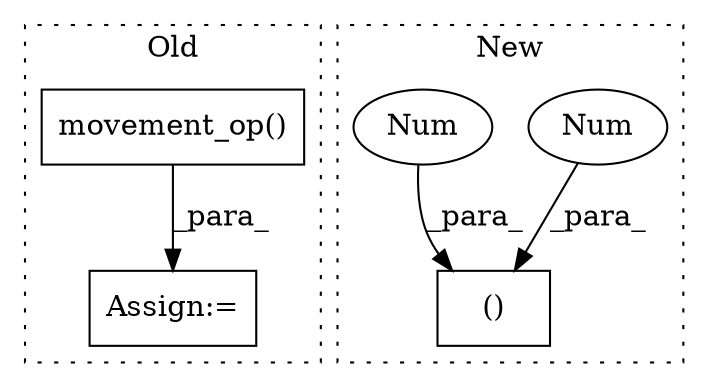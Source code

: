 digraph G {
subgraph cluster0 {
1 [label="movement_op()" a="75" s="8132,8230" l="16,1" shape="box"];
3 [label="Assign:=" a="68" s="8330" l="3" shape="box"];
label = "Old";
style="dotted";
}
subgraph cluster1 {
2 [label="()" a="54" s="7714" l="6" shape="box"];
4 [label="Num" a="76" s="7719" l="1" shape="ellipse"];
5 [label="Num" a="76" s="7717" l="1" shape="ellipse"];
label = "New";
style="dotted";
}
1 -> 3 [label="_para_"];
4 -> 2 [label="_para_"];
5 -> 2 [label="_para_"];
}